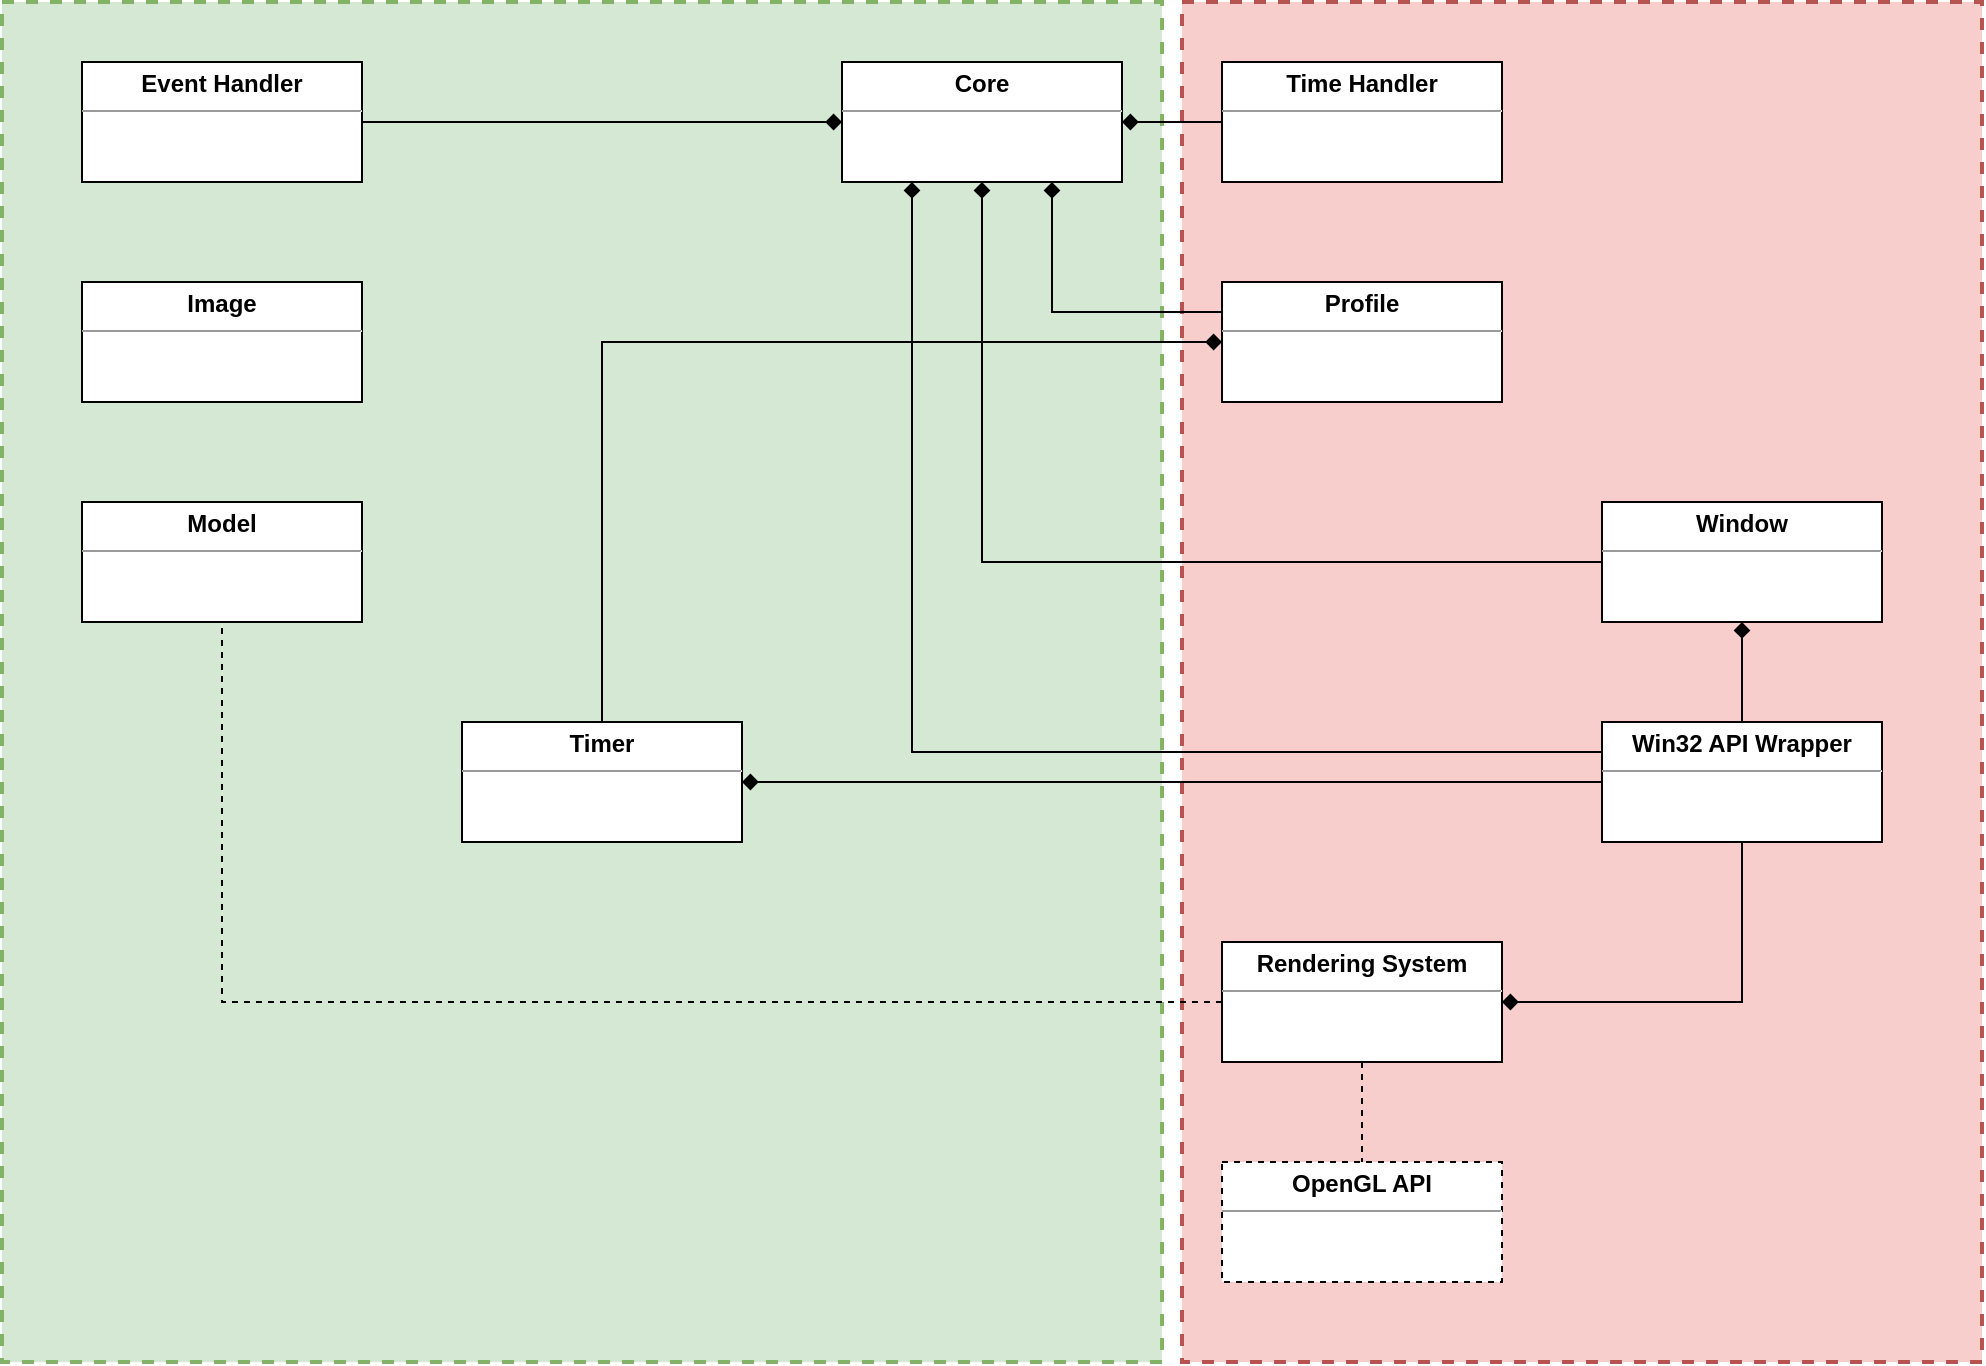 <mxfile version="15.6.8" type="device"><diagram id="Kj27KNdA8-SujoAAzH3R" name="Page-1"><mxGraphModel dx="1468" dy="831" grid="1" gridSize="10" guides="1" tooltips="1" connect="1" arrows="1" fold="1" page="1" pageScale="1" pageWidth="827" pageHeight="1169" math="0" shadow="0"><root><mxCell id="0"/><mxCell id="1" parent="0"/><mxCell id="l8fZNN8RUN1IOdqyuR71-1" value="" style="rounded=0;whiteSpace=wrap;html=1;dashed=1;strokeColor=#82b366;strokeWidth=2;fillColor=#d5e8d4;" parent="1" vertex="1"><mxGeometry x="480" y="480" width="580" height="680" as="geometry"/></mxCell><mxCell id="l8fZNN8RUN1IOdqyuR71-2" value="" style="rounded=0;whiteSpace=wrap;html=1;dashed=1;strokeColor=#b85450;strokeWidth=2;fillColor=#f8cecc;" parent="1" vertex="1"><mxGeometry x="1070" y="480" width="400" height="680" as="geometry"/></mxCell><mxCell id="l8fZNN8RUN1IOdqyuR71-3" value="&lt;p style=&quot;margin: 0px ; margin-top: 4px ; text-align: center&quot;&gt;&lt;b&gt;Core&lt;/b&gt;&lt;/p&gt;&lt;hr size=&quot;1&quot;&gt;&lt;div style=&quot;height: 2px&quot;&gt;&lt;/div&gt;" style="verticalAlign=top;align=left;overflow=fill;fontSize=12;fontFamily=Helvetica;html=1;" parent="1" vertex="1"><mxGeometry x="900" y="510" width="140" height="60" as="geometry"/></mxCell><mxCell id="l8fZNN8RUN1IOdqyuR71-4" value="" style="edgeStyle=orthogonalEdgeStyle;rounded=0;orthogonalLoop=1;jettySize=auto;html=1;endArrow=diamond;endFill=1;entryX=0.5;entryY=1;entryDx=0;entryDy=0;" parent="1" source="l8fZNN8RUN1IOdqyuR71-5" target="l8fZNN8RUN1IOdqyuR71-3" edge="1"><mxGeometry relative="1" as="geometry"/></mxCell><mxCell id="l8fZNN8RUN1IOdqyuR71-5" value="&lt;p style=&quot;margin: 0px ; margin-top: 4px ; text-align: center&quot;&gt;&lt;b&gt;Window&lt;/b&gt;&lt;/p&gt;&lt;hr size=&quot;1&quot;&gt;&lt;div style=&quot;height: 2px&quot;&gt;&lt;/div&gt;" style="verticalAlign=top;align=left;overflow=fill;fontSize=12;fontFamily=Helvetica;html=1;" parent="1" vertex="1"><mxGeometry x="1280" y="730" width="140" height="60" as="geometry"/></mxCell><mxCell id="l8fZNN8RUN1IOdqyuR71-7" value="" style="edgeStyle=orthogonalEdgeStyle;rounded=0;orthogonalLoop=1;jettySize=auto;html=1;endArrow=diamond;endFill=1;exitX=0;exitY=0.25;exitDx=0;exitDy=0;entryX=0.25;entryY=1;entryDx=0;entryDy=0;" parent="1" source="l8fZNN8RUN1IOdqyuR71-13" target="l8fZNN8RUN1IOdqyuR71-3" edge="1"><mxGeometry relative="1" as="geometry"><mxPoint x="1130" y="740" as="sourcePoint"/></mxGeometry></mxCell><mxCell id="v5khD4qPWmQJnQ-kgF7f-4" value="" style="edgeStyle=orthogonalEdgeStyle;rounded=0;orthogonalLoop=1;jettySize=auto;html=1;endArrow=diamond;endFill=1;entryX=1;entryY=0.5;entryDx=0;entryDy=0;exitX=0.5;exitY=1;exitDx=0;exitDy=0;" parent="1" source="l8fZNN8RUN1IOdqyuR71-13" target="l8fZNN8RUN1IOdqyuR71-17" edge="1"><mxGeometry relative="1" as="geometry"/></mxCell><mxCell id="l8fZNN8RUN1IOdqyuR71-13" value="&lt;p style=&quot;margin: 0px ; margin-top: 4px ; text-align: center&quot;&gt;&lt;b&gt;Win32 API Wrapper&lt;/b&gt;&lt;/p&gt;&lt;hr size=&quot;1&quot;&gt;&lt;div style=&quot;height: 2px&quot;&gt;&lt;/div&gt;" style="verticalAlign=top;align=left;overflow=fill;fontSize=12;fontFamily=Helvetica;html=1;" parent="1" vertex="1"><mxGeometry x="1280" y="840" width="140" height="60" as="geometry"/></mxCell><mxCell id="l8fZNN8RUN1IOdqyuR71-14" value="" style="edgeStyle=orthogonalEdgeStyle;rounded=0;orthogonalLoop=1;jettySize=auto;html=1;endArrow=diamond;endFill=1;" parent="1" source="l8fZNN8RUN1IOdqyuR71-15" target="l8fZNN8RUN1IOdqyuR71-3" edge="1"><mxGeometry relative="1" as="geometry"/></mxCell><mxCell id="l8fZNN8RUN1IOdqyuR71-15" value="&lt;p style=&quot;margin: 0px ; margin-top: 4px ; text-align: center&quot;&gt;&lt;b&gt;Event Handler&lt;/b&gt;&lt;/p&gt;&lt;hr size=&quot;1&quot;&gt;&lt;div style=&quot;height: 2px&quot;&gt;&lt;/div&gt;" style="verticalAlign=top;align=left;overflow=fill;fontSize=12;fontFamily=Helvetica;html=1;" parent="1" vertex="1"><mxGeometry x="520" y="510" width="140" height="60" as="geometry"/></mxCell><mxCell id="v5khD4qPWmQJnQ-kgF7f-5" value="" style="edgeStyle=orthogonalEdgeStyle;rounded=0;orthogonalLoop=1;jettySize=auto;html=1;endArrow=none;endFill=0;dashed=1;" parent="1" source="l8fZNN8RUN1IOdqyuR71-17" target="l8fZNN8RUN1IOdqyuR71-26" edge="1"><mxGeometry relative="1" as="geometry"/></mxCell><mxCell id="l8fZNN8RUN1IOdqyuR71-17" value="&lt;p style=&quot;margin: 0px ; margin-top: 4px ; text-align: center&quot;&gt;&lt;b&gt;Rendering System&lt;/b&gt;&lt;/p&gt;&lt;hr size=&quot;1&quot;&gt;&lt;div style=&quot;height: 2px&quot;&gt;&lt;/div&gt;" style="verticalAlign=top;align=left;overflow=fill;fontSize=12;fontFamily=Helvetica;html=1;" parent="1" vertex="1"><mxGeometry x="1090" y="950" width="140" height="60" as="geometry"/></mxCell><mxCell id="l8fZNN8RUN1IOdqyuR71-18" value="" style="edgeStyle=orthogonalEdgeStyle;rounded=0;orthogonalLoop=1;jettySize=auto;html=1;entryX=1;entryY=0.5;entryDx=0;entryDy=0;endArrow=diamond;endFill=1;exitX=0;exitY=0.5;exitDx=0;exitDy=0;" parent="1" source="l8fZNN8RUN1IOdqyuR71-20" target="l8fZNN8RUN1IOdqyuR71-3" edge="1"><mxGeometry relative="1" as="geometry"/></mxCell><mxCell id="l8fZNN8RUN1IOdqyuR71-20" value="&lt;p style=&quot;margin: 0px ; margin-top: 4px ; text-align: center&quot;&gt;&lt;b&gt;Time Handler&lt;/b&gt;&lt;/p&gt;&lt;hr size=&quot;1&quot;&gt;&lt;div style=&quot;height: 2px&quot;&gt;&lt;/div&gt;" style="verticalAlign=top;align=left;overflow=fill;fontSize=12;fontFamily=Helvetica;html=1;" parent="1" vertex="1"><mxGeometry x="1090" y="510" width="140" height="60" as="geometry"/></mxCell><mxCell id="l8fZNN8RUN1IOdqyuR71-26" value="&lt;p style=&quot;margin: 0px ; margin-top: 4px ; text-align: center&quot;&gt;&lt;b&gt;OpenGL API&lt;/b&gt;&lt;/p&gt;&lt;hr size=&quot;1&quot;&gt;&lt;div style=&quot;height: 2px&quot;&gt;&lt;/div&gt;" style="verticalAlign=top;align=left;overflow=fill;fontSize=12;fontFamily=Helvetica;html=1;dashed=1;" parent="1" vertex="1"><mxGeometry x="1090" y="1060" width="140" height="60" as="geometry"/></mxCell><mxCell id="l8fZNN8RUN1IOdqyuR71-28" value="&lt;p style=&quot;margin: 0px ; margin-top: 4px ; text-align: center&quot;&gt;&lt;b&gt;Timer&lt;/b&gt;&lt;/p&gt;&lt;hr size=&quot;1&quot;&gt;&lt;div style=&quot;height: 2px&quot;&gt;&lt;/div&gt;" style="verticalAlign=top;align=left;overflow=fill;fontSize=12;fontFamily=Helvetica;html=1;" parent="1" vertex="1"><mxGeometry x="710" y="840" width="140" height="60" as="geometry"/></mxCell><mxCell id="rQk0Lyw-U5LbBlu-BfYm-3" value="" style="edgeStyle=orthogonalEdgeStyle;rounded=0;orthogonalLoop=1;jettySize=auto;html=1;endArrow=diamond;endFill=1;exitX=0.5;exitY=0;exitDx=0;exitDy=0;entryX=0.5;entryY=1;entryDx=0;entryDy=0;" parent="1" source="l8fZNN8RUN1IOdqyuR71-13" target="l8fZNN8RUN1IOdqyuR71-5" edge="1"><mxGeometry relative="1" as="geometry"><mxPoint x="1140" y="735" as="sourcePoint"/><mxPoint x="980" y="580" as="targetPoint"/></mxGeometry></mxCell><mxCell id="rQk0Lyw-U5LbBlu-BfYm-5" value="" style="edgeStyle=orthogonalEdgeStyle;rounded=0;orthogonalLoop=1;jettySize=auto;html=1;endArrow=none;endFill=0;entryX=0;entryY=0.5;entryDx=0;entryDy=0;startArrow=diamond;startFill=1;exitX=1;exitY=0.5;exitDx=0;exitDy=0;" parent="1" source="l8fZNN8RUN1IOdqyuR71-28" target="l8fZNN8RUN1IOdqyuR71-13" edge="1"><mxGeometry relative="1" as="geometry"><mxPoint x="680" y="350" as="sourcePoint"/><mxPoint x="1140" y="350" as="targetPoint"/></mxGeometry></mxCell><mxCell id="l8fZNN8RUN1IOdqyuR71-24" value="&lt;p style=&quot;margin: 0px ; margin-top: 4px ; text-align: center&quot;&gt;&lt;b&gt;Profile&lt;/b&gt;&lt;/p&gt;&lt;hr size=&quot;1&quot;&gt;&lt;div style=&quot;height: 2px&quot;&gt;&lt;/div&gt;" style="verticalAlign=top;align=left;overflow=fill;fontSize=12;fontFamily=Helvetica;html=1;" parent="1" vertex="1"><mxGeometry x="1090" y="620" width="140" height="60" as="geometry"/></mxCell><mxCell id="NctPtXrVTkt1gvBwNOHZ-9" value="" style="edgeStyle=orthogonalEdgeStyle;rounded=0;orthogonalLoop=1;jettySize=auto;html=1;entryX=0.75;entryY=1;entryDx=0;entryDy=0;endArrow=diamond;endFill=1;exitX=0;exitY=0.25;exitDx=0;exitDy=0;" parent="1" source="l8fZNN8RUN1IOdqyuR71-24" target="l8fZNN8RUN1IOdqyuR71-3" edge="1"><mxGeometry relative="1" as="geometry"><mxPoint x="1100.0" y="550" as="sourcePoint"/><mxPoint x="1050.0" y="550" as="targetPoint"/></mxGeometry></mxCell><mxCell id="NctPtXrVTkt1gvBwNOHZ-11" value="" style="edgeStyle=orthogonalEdgeStyle;rounded=0;orthogonalLoop=1;jettySize=auto;html=1;entryX=0;entryY=0.5;entryDx=0;entryDy=0;endArrow=diamond;endFill=1;exitX=0.5;exitY=0;exitDx=0;exitDy=0;" parent="1" source="l8fZNN8RUN1IOdqyuR71-28" target="l8fZNN8RUN1IOdqyuR71-24" edge="1"><mxGeometry relative="1" as="geometry"><mxPoint x="870" y="770" as="sourcePoint"/><mxPoint x="1015" y="580" as="targetPoint"/></mxGeometry></mxCell><mxCell id="v5khD4qPWmQJnQ-kgF7f-1" value="&lt;p style=&quot;margin: 0px ; margin-top: 4px ; text-align: center&quot;&gt;&lt;b&gt;Image&lt;/b&gt;&lt;/p&gt;&lt;hr size=&quot;1&quot;&gt;&lt;div style=&quot;height: 2px&quot;&gt;&lt;/div&gt;" style="verticalAlign=top;align=left;overflow=fill;fontSize=12;fontFamily=Helvetica;html=1;" parent="1" vertex="1"><mxGeometry x="520" y="620" width="140" height="60" as="geometry"/></mxCell><mxCell id="v5khD4qPWmQJnQ-kgF7f-2" value="&lt;p style=&quot;margin: 0px ; margin-top: 4px ; text-align: center&quot;&gt;&lt;b&gt;Model&lt;/b&gt;&lt;/p&gt;&lt;hr size=&quot;1&quot;&gt;&lt;div style=&quot;height: 2px&quot;&gt;&lt;/div&gt;" style="verticalAlign=top;align=left;overflow=fill;fontSize=12;fontFamily=Helvetica;html=1;" parent="1" vertex="1"><mxGeometry x="520" y="730" width="140" height="60" as="geometry"/></mxCell><mxCell id="vYoiIXgmLIEJSU1931s_-1" value="" style="edgeStyle=orthogonalEdgeStyle;rounded=0;orthogonalLoop=1;jettySize=auto;html=1;endArrow=none;endFill=0;dashed=1;exitX=0;exitY=0.5;exitDx=0;exitDy=0;entryX=0.5;entryY=1;entryDx=0;entryDy=0;" parent="1" source="l8fZNN8RUN1IOdqyuR71-17" target="v5khD4qPWmQJnQ-kgF7f-2" edge="1"><mxGeometry relative="1" as="geometry"><mxPoint x="1170" y="1020" as="sourcePoint"/><mxPoint x="1170" y="1070" as="targetPoint"/><Array as="points"><mxPoint x="590" y="980"/></Array></mxGeometry></mxCell></root></mxGraphModel></diagram></mxfile>